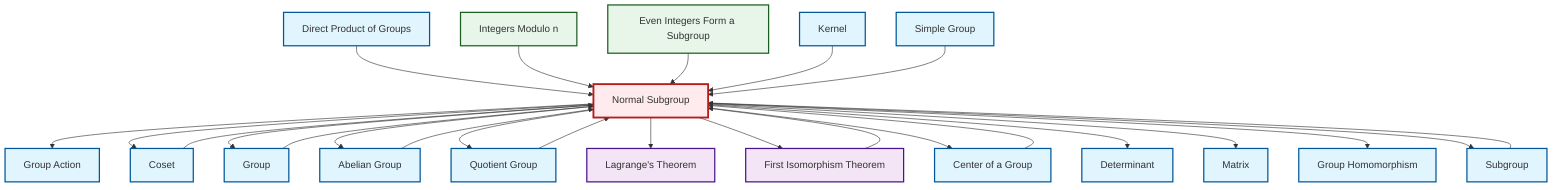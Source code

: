 graph TD
    classDef definition fill:#e1f5fe,stroke:#01579b,stroke-width:2px
    classDef theorem fill:#f3e5f5,stroke:#4a148c,stroke-width:2px
    classDef axiom fill:#fff3e0,stroke:#e65100,stroke-width:2px
    classDef example fill:#e8f5e9,stroke:#1b5e20,stroke-width:2px
    classDef current fill:#ffebee,stroke:#b71c1c,stroke-width:3px
    ex-quotient-integers-mod-n["Integers Modulo n"]:::example
    def-determinant["Determinant"]:::definition
    thm-lagrange["Lagrange's Theorem"]:::theorem
    def-direct-product["Direct Product of Groups"]:::definition
    def-group["Group"]:::definition
    ex-even-integers-subgroup["Even Integers Form a Subgroup"]:::example
    def-abelian-group["Abelian Group"]:::definition
    def-group-action["Group Action"]:::definition
    def-subgroup["Subgroup"]:::definition
    def-kernel["Kernel"]:::definition
    thm-first-isomorphism["First Isomorphism Theorem"]:::theorem
    def-coset["Coset"]:::definition
    def-homomorphism["Group Homomorphism"]:::definition
    def-center-of-group["Center of a Group"]:::definition
    def-matrix["Matrix"]:::definition
    def-simple-group["Simple Group"]:::definition
    def-normal-subgroup["Normal Subgroup"]:::definition
    def-quotient-group["Quotient Group"]:::definition
    def-normal-subgroup --> def-group-action
    def-coset --> def-normal-subgroup
    def-subgroup --> def-normal-subgroup
    def-group --> def-normal-subgroup
    def-normal-subgroup --> def-coset
    def-normal-subgroup --> def-group
    def-normal-subgroup --> def-abelian-group
    def-normal-subgroup --> def-quotient-group
    def-quotient-group --> def-normal-subgroup
    def-normal-subgroup --> thm-lagrange
    def-abelian-group --> def-normal-subgroup
    def-direct-product --> def-normal-subgroup
    ex-quotient-integers-mod-n --> def-normal-subgroup
    thm-first-isomorphism --> def-normal-subgroup
    ex-even-integers-subgroup --> def-normal-subgroup
    def-normal-subgroup --> thm-first-isomorphism
    def-kernel --> def-normal-subgroup
    def-normal-subgroup --> def-center-of-group
    def-simple-group --> def-normal-subgroup
    def-normal-subgroup --> def-determinant
    def-normal-subgroup --> def-matrix
    def-center-of-group --> def-normal-subgroup
    def-normal-subgroup --> def-homomorphism
    def-normal-subgroup --> def-subgroup
    class def-normal-subgroup current